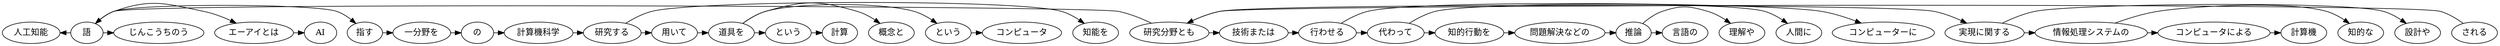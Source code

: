digraph {
	0 [label="人工知能"]
	1 [label="じんこうちのう"]
	2 [label=AI]
	3 [label="エーアイとは"]
	4 [label="計算"]
	5 [label="という"]
	6 [label="概念と"]
	7 [label="コンピュータ"]
	8 [label="という"]
	9 [label="道具を"]
	10 [label="用いて"]
	11 [label="知能を"]
	12 [label="研究する"]
	13 [label="計算機科学"]
	14 [label="の"]
	15 [label="一分野を"]
	16 [label="指す"]
	17 [label="語"]
	18 [label="言語の"]
	19 [label="理解や"]
	20 [label="推論"]
	21 [label="問題解決などの"]
	22 [label="知的行動を"]
	23 [label="人間に"]
	24 [label="代わって"]
	25 [label="コンピューターに"]
	26 [label="行わせる"]
	27 [label="技術または"]
	28 [label="計算機"]
	29 [label="コンピュータによる"]
	30 [label="知的な"]
	31 [label="情報処理システムの"]
	32 [label="設計や"]
	33 [label="実現に関する"]
	34 [label="研究分野とも"]
	35 [label="される"]
	3 -> 2 [constraint=false]
	5 -> 4 [constraint=false]
	8 -> 7 [constraint=false]
	9 -> 5 [constraint=false]
	9 -> 6 [constraint=false]
	9 -> 8 [constraint=false]
	10 -> 9 [constraint=false]
	12 -> 10 [constraint=false]
	12 -> 11 [constraint=false]
	13 -> 12 [constraint=false]
	14 -> 13 [constraint=false]
	15 -> 14 [constraint=false]
	16 -> 15 [constraint=false]
	17 -> 0 [constraint=false]
	17 -> 1 [constraint=false]
	17 -> 3 [constraint=false]
	17 -> 16 [constraint=false]
	20 -> 18 [constraint=false]
	20 -> 19 [constraint=false]
	21 -> 20 [constraint=false]
	22 -> 21 [constraint=false]
	24 -> 22 [constraint=false]
	24 -> 23 [constraint=false]
	26 -> 24 [constraint=false]
	26 -> 25 [constraint=false]
	27 -> 26 [constraint=false]
	29 -> 28 [constraint=false]
	31 -> 29 [constraint=false]
	31 -> 30 [constraint=false]
	33 -> 31 [constraint=false]
	33 -> 32 [constraint=false]
	34 -> 17 [constraint=false]
	34 -> 27 [constraint=false]
	34 -> 33 [constraint=false]
	35 -> 34 [constraint=false]
}
